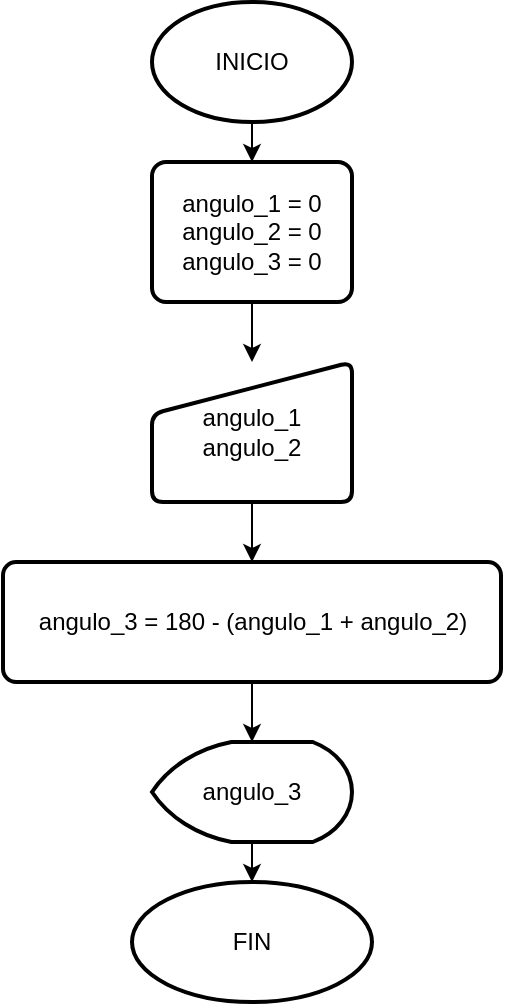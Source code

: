 <mxfile version="14.6.13" type="device"><diagram id="dYoMpo2swbNQwOKiZ2Xu" name="Página-1"><mxGraphModel dx="1086" dy="806" grid="1" gridSize="10" guides="1" tooltips="1" connect="1" arrows="1" fold="1" page="1" pageScale="1" pageWidth="827" pageHeight="1169" math="0" shadow="0"><root><mxCell id="0"/><mxCell id="1" parent="0"/><mxCell id="e1e8r5q4-XHooqyH7VLw-3" style="edgeStyle=orthogonalEdgeStyle;rounded=0;orthogonalLoop=1;jettySize=auto;html=1;" parent="1" source="e1e8r5q4-XHooqyH7VLw-1" target="e1e8r5q4-XHooqyH7VLw-2" edge="1"><mxGeometry relative="1" as="geometry"/></mxCell><mxCell id="e1e8r5q4-XHooqyH7VLw-1" value="INICIO" style="strokeWidth=2;html=1;shape=mxgraph.flowchart.start_1;whiteSpace=wrap;" parent="1" vertex="1"><mxGeometry x="364" y="30" width="100" height="60" as="geometry"/></mxCell><mxCell id="e1e8r5q4-XHooqyH7VLw-5" value="" style="edgeStyle=orthogonalEdgeStyle;rounded=0;orthogonalLoop=1;jettySize=auto;html=1;" parent="1" source="e1e8r5q4-XHooqyH7VLw-2" target="e1e8r5q4-XHooqyH7VLw-4" edge="1"><mxGeometry relative="1" as="geometry"/></mxCell><mxCell id="e1e8r5q4-XHooqyH7VLw-2" value="angulo_1 = 0&lt;br&gt;angulo_2 = 0&lt;br&gt;angulo_3 = 0" style="rounded=1;whiteSpace=wrap;html=1;absoluteArcSize=1;arcSize=14;strokeWidth=2;" parent="1" vertex="1"><mxGeometry x="364" y="110" width="100" height="70" as="geometry"/></mxCell><mxCell id="e1e8r5q4-XHooqyH7VLw-7" value="" style="edgeStyle=orthogonalEdgeStyle;rounded=0;orthogonalLoop=1;jettySize=auto;html=1;" parent="1" source="e1e8r5q4-XHooqyH7VLw-4" target="e1e8r5q4-XHooqyH7VLw-6" edge="1"><mxGeometry relative="1" as="geometry"/></mxCell><mxCell id="e1e8r5q4-XHooqyH7VLw-4" value="angulo_1&lt;br&gt;angulo_2" style="html=1;strokeWidth=2;shape=manualInput;whiteSpace=wrap;rounded=1;size=26;arcSize=11;" parent="1" vertex="1"><mxGeometry x="364" y="210" width="100" height="70" as="geometry"/></mxCell><mxCell id="e1e8r5q4-XHooqyH7VLw-9" value="" style="edgeStyle=orthogonalEdgeStyle;rounded=0;orthogonalLoop=1;jettySize=auto;html=1;" parent="1" source="e1e8r5q4-XHooqyH7VLw-6" target="e1e8r5q4-XHooqyH7VLw-8" edge="1"><mxGeometry relative="1" as="geometry"/></mxCell><mxCell id="e1e8r5q4-XHooqyH7VLw-6" value="angulo_3 = 180 - (angulo_1 + angulo_2)" style="whiteSpace=wrap;html=1;rounded=1;strokeWidth=2;arcSize=11;" parent="1" vertex="1"><mxGeometry x="289.5" y="310" width="249" height="60" as="geometry"/></mxCell><mxCell id="e1e8r5q4-XHooqyH7VLw-11" value="" style="edgeStyle=orthogonalEdgeStyle;rounded=0;orthogonalLoop=1;jettySize=auto;html=1;" parent="1" source="e1e8r5q4-XHooqyH7VLw-8" target="e1e8r5q4-XHooqyH7VLw-10" edge="1"><mxGeometry relative="1" as="geometry"/></mxCell><mxCell id="e1e8r5q4-XHooqyH7VLw-8" value="angulo_3" style="strokeWidth=2;html=1;shape=mxgraph.flowchart.display;whiteSpace=wrap;" parent="1" vertex="1"><mxGeometry x="364" y="400" width="100" height="50" as="geometry"/></mxCell><mxCell id="e1e8r5q4-XHooqyH7VLw-10" value="FIN" style="ellipse;whiteSpace=wrap;html=1;strokeWidth=2;" parent="1" vertex="1"><mxGeometry x="354" y="470" width="120" height="60" as="geometry"/></mxCell></root></mxGraphModel></diagram></mxfile>